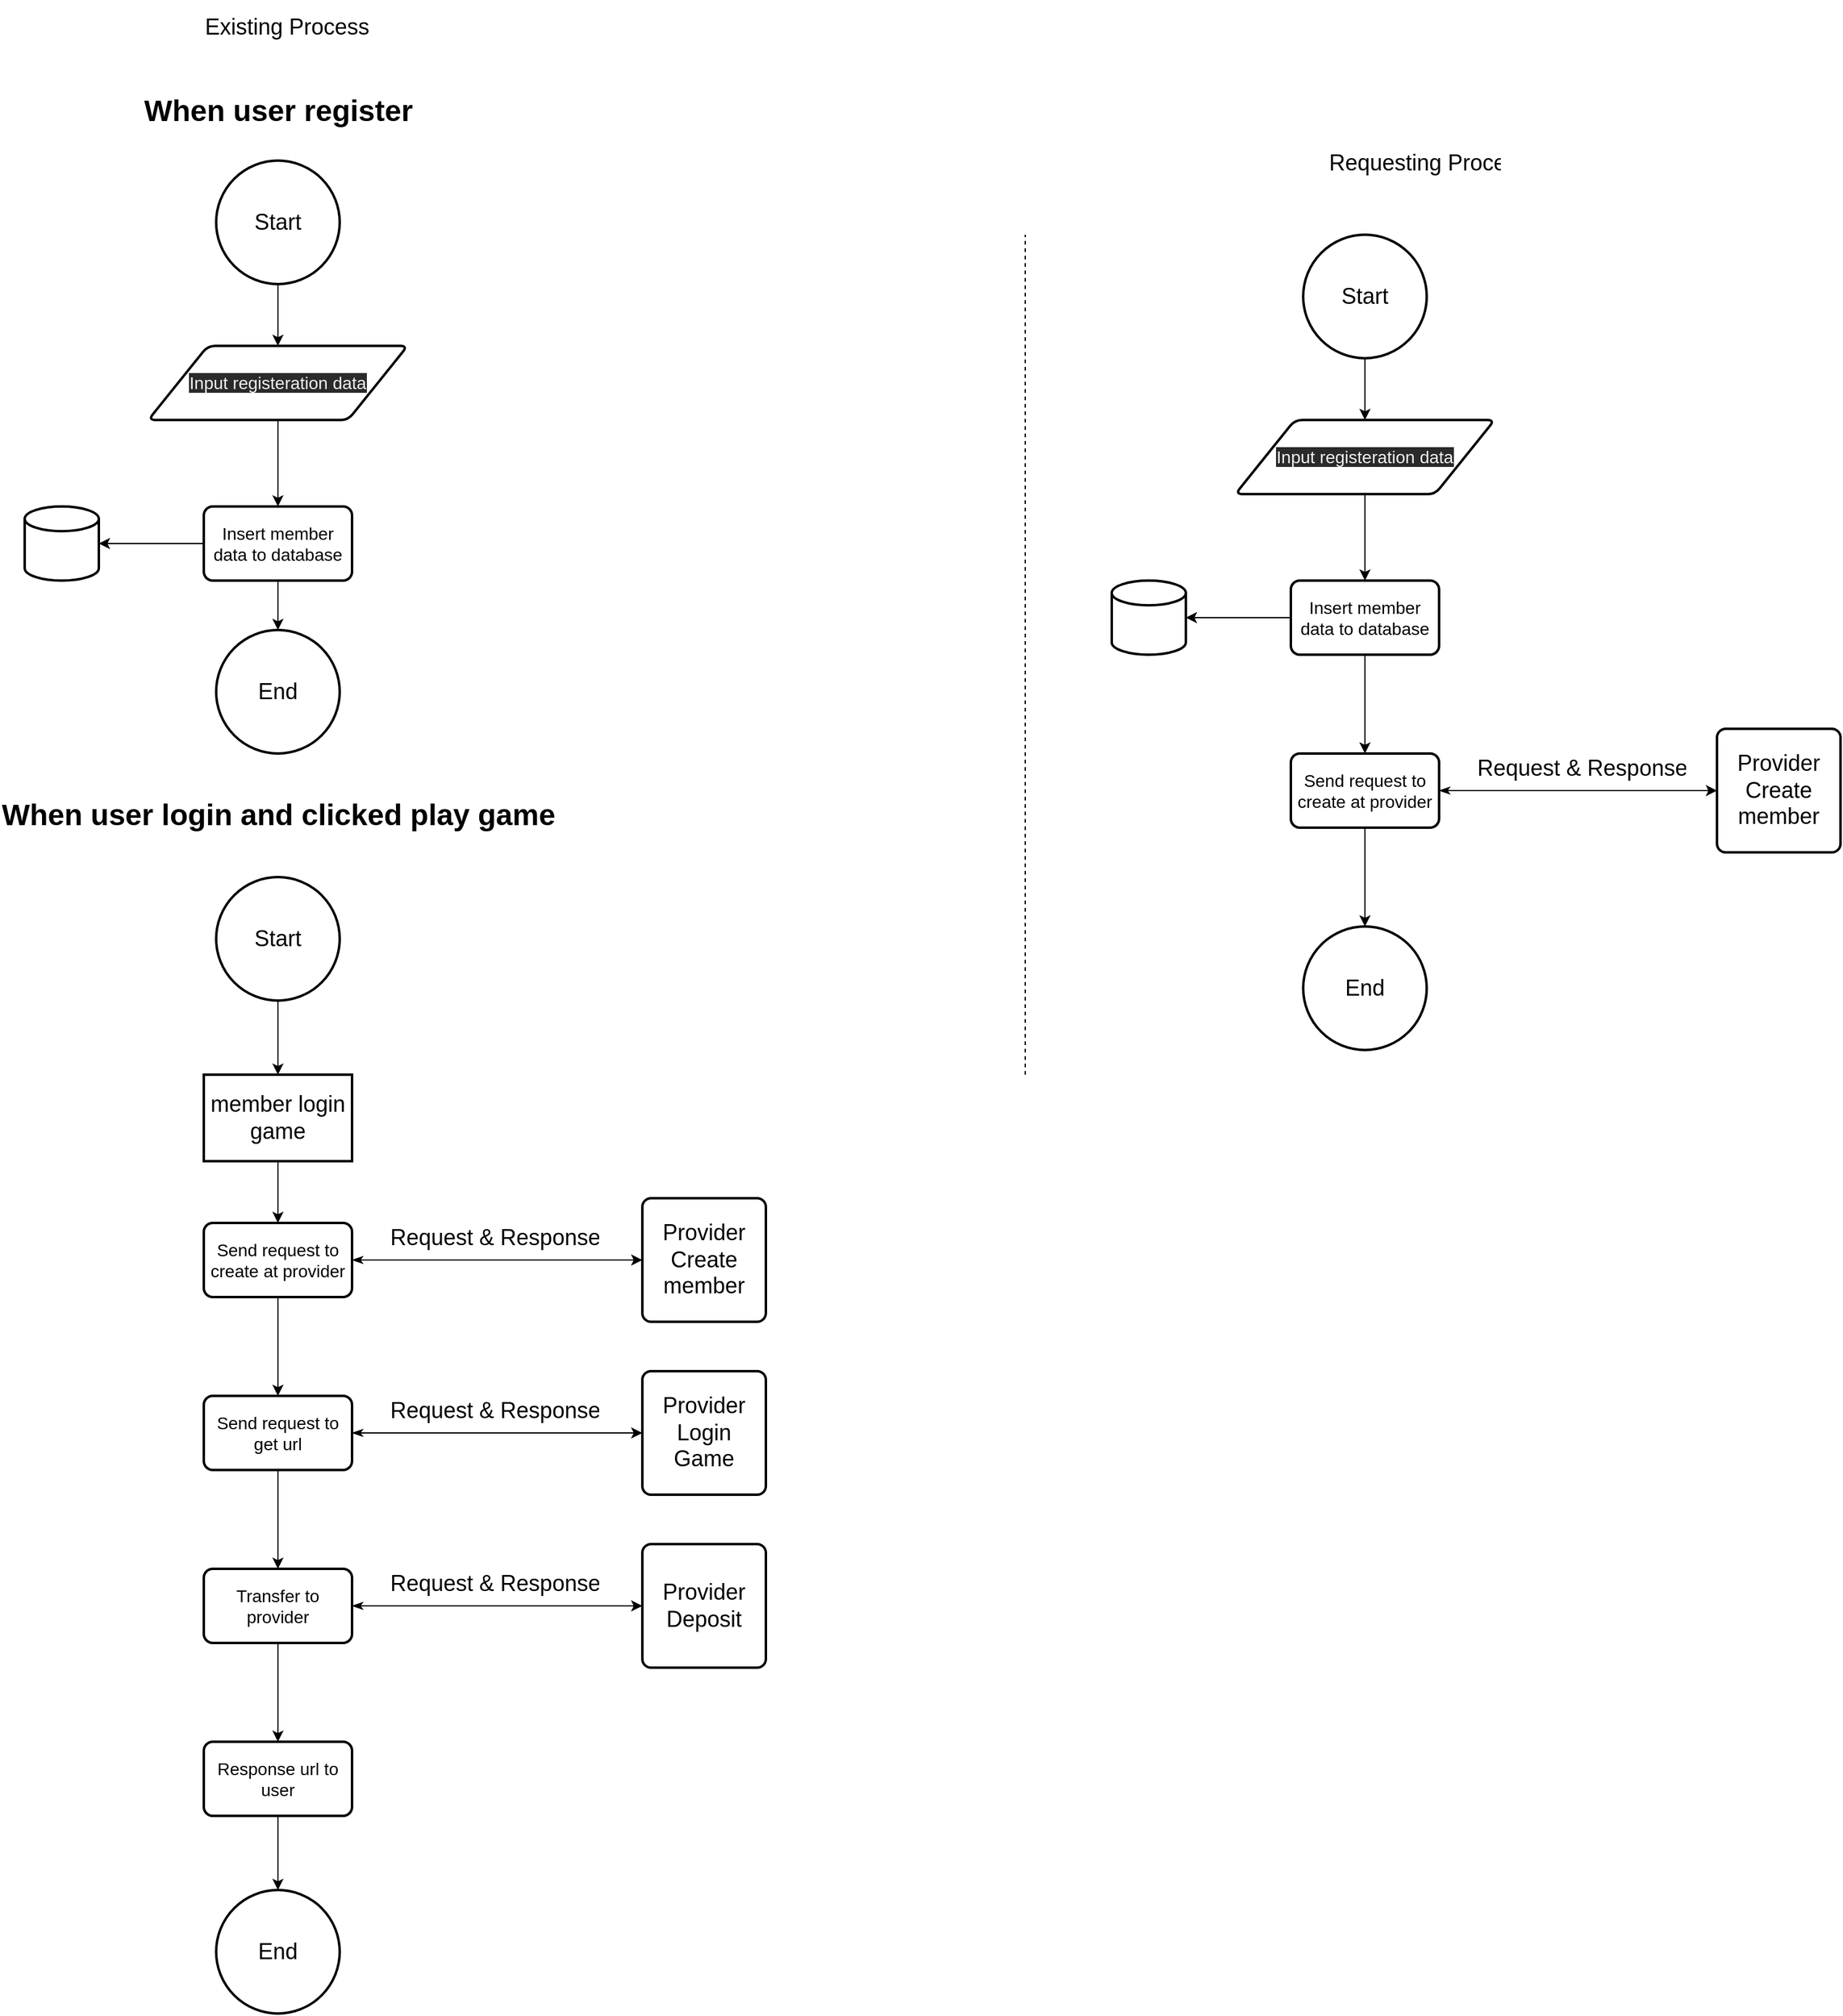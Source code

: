 <mxfile>
    <diagram id="qduowc7tr7HX0BWLe7qw" name="Page-1">
        <mxGraphModel dx="2200" dy="1431" grid="1" gridSize="10" guides="1" tooltips="1" connect="1" arrows="1" fold="1" page="0" pageScale="1" pageWidth="850" pageHeight="1100" math="0" shadow="0">
            <root>
                <mxCell id="0"/>
                <mxCell id="1" parent="0"/>
                <mxCell id="17" value="" style="edgeStyle=none;html=1;fontSize=14;" edge="1" parent="1" source="15" target="16">
                    <mxGeometry relative="1" as="geometry"/>
                </mxCell>
                <mxCell id="15" value="&#10;&#10;&lt;span style=&quot;color: rgb(240, 240, 240); font-family: helvetica; font-size: 14px; font-style: normal; font-weight: 400; letter-spacing: normal; text-align: center; text-indent: 0px; text-transform: none; word-spacing: 0px; background-color: rgb(42, 42, 42); display: inline; float: none;&quot;&gt;Input registeration data&lt;/span&gt;&#10;&#10;" style="shape=parallelogram;html=1;strokeWidth=2;perimeter=parallelogramPerimeter;whiteSpace=wrap;rounded=1;arcSize=12;size=0.23;fontSize=14;" vertex="1" parent="1">
                    <mxGeometry x="10" y="210" width="210" height="60" as="geometry"/>
                </mxCell>
                <mxCell id="19" value="" style="edgeStyle=none;html=1;fontSize=14;" edge="1" parent="1" source="16" target="18">
                    <mxGeometry relative="1" as="geometry"/>
                </mxCell>
                <mxCell id="21" value="" style="edgeStyle=none;html=1;fontSize=14;" edge="1" parent="1" source="16" target="41">
                    <mxGeometry relative="1" as="geometry">
                        <mxPoint x="115" y="470" as="targetPoint"/>
                    </mxGeometry>
                </mxCell>
                <mxCell id="16" value="Insert member data to database" style="whiteSpace=wrap;html=1;fontSize=14;strokeWidth=2;rounded=1;arcSize=12;" vertex="1" parent="1">
                    <mxGeometry x="55" y="340" width="120" height="60" as="geometry"/>
                </mxCell>
                <mxCell id="18" value="" style="strokeWidth=2;html=1;shape=mxgraph.flowchart.database;whiteSpace=wrap;fontSize=14;" vertex="1" parent="1">
                    <mxGeometry x="-90" y="340" width="60" height="60" as="geometry"/>
                </mxCell>
                <mxCell id="23" value="" style="edgeStyle=none;html=1;fontSize=14;" edge="1" parent="1" source="40" target="15">
                    <mxGeometry relative="1" as="geometry">
                        <mxPoint x="115" y="150" as="sourcePoint"/>
                    </mxGeometry>
                </mxCell>
                <mxCell id="24" value="" style="endArrow=none;dashed=1;html=1;fontSize=14;" edge="1" parent="1">
                    <mxGeometry width="50" height="50" relative="1" as="geometry">
                        <mxPoint x="720" y="800" as="sourcePoint"/>
                        <mxPoint x="720" y="120" as="targetPoint"/>
                    </mxGeometry>
                </mxCell>
                <mxCell id="25" value="Existing Process" style="text;strokeColor=none;fillColor=none;align=left;verticalAlign=middle;spacingLeft=4;spacingRight=4;overflow=hidden;points=[[0,0.5],[1,0.5]];portConstraint=eastwest;rotatable=0;fontSize=18;" vertex="1" parent="1">
                    <mxGeometry x="50" y="-70" width="150" height="40" as="geometry"/>
                </mxCell>
                <mxCell id="27" value="Requesting Process" style="text;strokeColor=none;fillColor=none;align=left;verticalAlign=middle;spacingLeft=4;spacingRight=4;overflow=hidden;points=[[0,0.5],[1,0.5]];portConstraint=eastwest;rotatable=0;fontSize=18;" vertex="1" parent="1">
                    <mxGeometry x="960" y="40" width="150" height="40" as="geometry"/>
                </mxCell>
                <mxCell id="40" value="Start" style="strokeWidth=2;html=1;shape=mxgraph.flowchart.start_2;whiteSpace=wrap;fontSize=18;" vertex="1" parent="1">
                    <mxGeometry x="65" y="60" width="100" height="100" as="geometry"/>
                </mxCell>
                <mxCell id="41" value="End" style="strokeWidth=2;html=1;shape=mxgraph.flowchart.start_2;whiteSpace=wrap;fontSize=18;" vertex="1" parent="1">
                    <mxGeometry x="65" y="440" width="100" height="100" as="geometry"/>
                </mxCell>
                <mxCell id="51" value="" style="edgeStyle=none;html=1;fontSize=14;" edge="1" parent="1" source="52" target="55">
                    <mxGeometry relative="1" as="geometry"/>
                </mxCell>
                <mxCell id="52" value="&#10;&#10;&lt;span style=&quot;color: rgb(240, 240, 240); font-family: helvetica; font-size: 14px; font-style: normal; font-weight: 400; letter-spacing: normal; text-align: center; text-indent: 0px; text-transform: none; word-spacing: 0px; background-color: rgb(42, 42, 42); display: inline; float: none;&quot;&gt;Input registeration data&lt;/span&gt;&#10;&#10;" style="shape=parallelogram;html=1;strokeWidth=2;perimeter=parallelogramPerimeter;whiteSpace=wrap;rounded=1;arcSize=12;size=0.23;fontSize=14;" vertex="1" parent="1">
                    <mxGeometry x="890" y="270" width="210" height="60" as="geometry"/>
                </mxCell>
                <mxCell id="53" value="" style="edgeStyle=none;html=1;fontSize=14;" edge="1" parent="1" source="55" target="56">
                    <mxGeometry relative="1" as="geometry"/>
                </mxCell>
                <mxCell id="61" value="" style="edgeStyle=none;html=1;fontSize=18;" edge="1" parent="1" source="55" target="60">
                    <mxGeometry relative="1" as="geometry"/>
                </mxCell>
                <mxCell id="55" value="Insert member data to database" style="whiteSpace=wrap;html=1;fontSize=14;strokeWidth=2;rounded=1;arcSize=12;" vertex="1" parent="1">
                    <mxGeometry x="935" y="400" width="120" height="60" as="geometry"/>
                </mxCell>
                <mxCell id="56" value="" style="strokeWidth=2;html=1;shape=mxgraph.flowchart.database;whiteSpace=wrap;fontSize=14;" vertex="1" parent="1">
                    <mxGeometry x="790" y="400" width="60" height="60" as="geometry"/>
                </mxCell>
                <mxCell id="57" value="" style="edgeStyle=none;html=1;fontSize=14;" edge="1" parent="1" source="58" target="52">
                    <mxGeometry relative="1" as="geometry">
                        <mxPoint x="995" y="210" as="sourcePoint"/>
                    </mxGeometry>
                </mxCell>
                <mxCell id="58" value="Start" style="strokeWidth=2;html=1;shape=mxgraph.flowchart.start_2;whiteSpace=wrap;fontSize=18;" vertex="1" parent="1">
                    <mxGeometry x="945" y="120" width="100" height="100" as="geometry"/>
                </mxCell>
                <mxCell id="59" value="End" style="strokeWidth=2;html=1;shape=mxgraph.flowchart.start_2;whiteSpace=wrap;fontSize=18;" vertex="1" parent="1">
                    <mxGeometry x="945" y="680" width="100" height="100" as="geometry"/>
                </mxCell>
                <mxCell id="62" value="" style="edgeStyle=none;html=1;fontSize=18;" edge="1" parent="1" source="60" target="59">
                    <mxGeometry relative="1" as="geometry"/>
                </mxCell>
                <mxCell id="64" style="edgeStyle=none;html=1;entryX=0;entryY=0.5;entryDx=0;entryDy=0;fontSize=18;startArrow=classicThin;startFill=1;" edge="1" parent="1" source="60" target="63">
                    <mxGeometry relative="1" as="geometry"/>
                </mxCell>
                <mxCell id="60" value="Send request to create at provider" style="whiteSpace=wrap;html=1;fontSize=14;strokeWidth=2;rounded=1;arcSize=12;" vertex="1" parent="1">
                    <mxGeometry x="935" y="540" width="120" height="60" as="geometry"/>
                </mxCell>
                <mxCell id="63" value="Provider&lt;br&gt;Create member" style="rounded=1;whiteSpace=wrap;html=1;absoluteArcSize=1;arcSize=14;strokeWidth=2;fontSize=18;" vertex="1" parent="1">
                    <mxGeometry x="1280" y="520" width="100" height="100" as="geometry"/>
                </mxCell>
                <mxCell id="65" value="Request &amp; Response" style="text;strokeColor=none;fillColor=none;align=left;verticalAlign=middle;spacingLeft=4;spacingRight=4;overflow=hidden;points=[[0,0.5],[1,0.5]];portConstraint=eastwest;rotatable=0;fontSize=18;" vertex="1" parent="1">
                    <mxGeometry x="1080" y="535" width="180" height="30" as="geometry"/>
                </mxCell>
                <mxCell id="66" value="" style="edgeStyle=none;html=1;fontSize=14;" edge="1" parent="1" target="76">
                    <mxGeometry relative="1" as="geometry">
                        <mxPoint x="115" y="850.0" as="sourcePoint"/>
                        <mxPoint x="115" y="920.0" as="targetPoint"/>
                    </mxGeometry>
                </mxCell>
                <mxCell id="81" style="edgeStyle=none;html=1;fontSize=18;startArrow=none;startFill=0;" edge="1" parent="1" source="73" target="79">
                    <mxGeometry relative="1" as="geometry"/>
                </mxCell>
                <mxCell id="73" value="Start" style="strokeWidth=2;html=1;shape=mxgraph.flowchart.start_2;whiteSpace=wrap;fontSize=18;" vertex="1" parent="1">
                    <mxGeometry x="65" y="640" width="100" height="100" as="geometry"/>
                </mxCell>
                <mxCell id="75" style="edgeStyle=none;html=1;entryX=0;entryY=0.5;entryDx=0;entryDy=0;fontSize=18;startArrow=classicThin;startFill=1;" edge="1" parent="1" source="76" target="77">
                    <mxGeometry relative="1" as="geometry"/>
                </mxCell>
                <mxCell id="84" value="" style="edgeStyle=none;html=1;fontSize=18;startArrow=none;startFill=0;" edge="1" parent="1" source="76" target="83">
                    <mxGeometry relative="1" as="geometry"/>
                </mxCell>
                <mxCell id="76" value="Send request to create at provider" style="whiteSpace=wrap;html=1;fontSize=14;strokeWidth=2;rounded=1;arcSize=12;" vertex="1" parent="1">
                    <mxGeometry x="55" y="920" width="120" height="60" as="geometry"/>
                </mxCell>
                <mxCell id="77" value="Provider&lt;br&gt;Create member" style="rounded=1;whiteSpace=wrap;html=1;absoluteArcSize=1;arcSize=14;strokeWidth=2;fontSize=18;" vertex="1" parent="1">
                    <mxGeometry x="410" y="900" width="100" height="100" as="geometry"/>
                </mxCell>
                <mxCell id="78" value="Request &amp; Response" style="text;strokeColor=none;fillColor=none;align=left;verticalAlign=middle;spacingLeft=4;spacingRight=4;overflow=hidden;points=[[0,0.5],[1,0.5]];portConstraint=eastwest;rotatable=0;fontSize=18;" vertex="1" parent="1">
                    <mxGeometry x="200" y="915" width="180" height="30" as="geometry"/>
                </mxCell>
                <mxCell id="79" value="member login game" style="whiteSpace=wrap;html=1;fontSize=18;strokeWidth=2;" vertex="1" parent="1">
                    <mxGeometry x="55" y="800" width="120" height="70" as="geometry"/>
                </mxCell>
                <mxCell id="89" value="" style="edgeStyle=none;html=1;fontSize=18;startArrow=none;startFill=0;" edge="1" parent="1" source="83" target="88">
                    <mxGeometry relative="1" as="geometry"/>
                </mxCell>
                <mxCell id="83" value="&lt;span&gt;Send request to get url&lt;/span&gt;" style="whiteSpace=wrap;html=1;fontSize=14;strokeWidth=2;rounded=1;arcSize=12;" vertex="1" parent="1">
                    <mxGeometry x="55" y="1060" width="120" height="60" as="geometry"/>
                </mxCell>
                <mxCell id="85" style="edgeStyle=none;html=1;entryX=0;entryY=0.5;entryDx=0;entryDy=0;fontSize=18;startArrow=classicThin;startFill=1;" edge="1" parent="1" target="86" source="83">
                    <mxGeometry relative="1" as="geometry">
                        <mxPoint x="165" y="1090" as="sourcePoint"/>
                    </mxGeometry>
                </mxCell>
                <mxCell id="86" value="Provider&lt;br&gt;Login Game" style="rounded=1;whiteSpace=wrap;html=1;absoluteArcSize=1;arcSize=14;strokeWidth=2;fontSize=18;" vertex="1" parent="1">
                    <mxGeometry x="410" y="1040" width="100" height="100" as="geometry"/>
                </mxCell>
                <mxCell id="87" value="Request &amp; Response" style="text;strokeColor=none;fillColor=none;align=left;verticalAlign=middle;spacingLeft=4;spacingRight=4;overflow=hidden;points=[[0,0.5],[1,0.5]];portConstraint=eastwest;rotatable=0;fontSize=18;" vertex="1" parent="1">
                    <mxGeometry x="200" y="1055" width="180" height="30" as="geometry"/>
                </mxCell>
                <mxCell id="94" value="" style="edgeStyle=none;html=1;fontSize=18;startArrow=none;startFill=0;" edge="1" parent="1" source="88" target="93">
                    <mxGeometry relative="1" as="geometry"/>
                </mxCell>
                <mxCell id="88" value="Transfer to provider" style="whiteSpace=wrap;html=1;fontSize=14;strokeWidth=2;rounded=1;arcSize=12;" vertex="1" parent="1">
                    <mxGeometry x="55" y="1200" width="120" height="60" as="geometry"/>
                </mxCell>
                <mxCell id="90" style="edgeStyle=none;html=1;entryX=0;entryY=0.5;entryDx=0;entryDy=0;fontSize=18;startArrow=classicThin;startFill=1;" edge="1" parent="1" target="91" source="88">
                    <mxGeometry relative="1" as="geometry">
                        <mxPoint x="175" y="1230" as="sourcePoint"/>
                    </mxGeometry>
                </mxCell>
                <mxCell id="91" value="Provider&lt;br&gt;Deposit" style="rounded=1;whiteSpace=wrap;html=1;absoluteArcSize=1;arcSize=14;strokeWidth=2;fontSize=18;" vertex="1" parent="1">
                    <mxGeometry x="410" y="1180" width="100" height="100" as="geometry"/>
                </mxCell>
                <mxCell id="92" value="Request &amp; Response" style="text;strokeColor=none;fillColor=none;align=left;verticalAlign=middle;spacingLeft=4;spacingRight=4;overflow=hidden;points=[[0,0.5],[1,0.5]];portConstraint=eastwest;rotatable=0;fontSize=18;" vertex="1" parent="1">
                    <mxGeometry x="200" y="1195" width="180" height="30" as="geometry"/>
                </mxCell>
                <mxCell id="96" value="" style="edgeStyle=none;html=1;fontSize=18;startArrow=none;startFill=0;" edge="1" parent="1" source="93" target="95">
                    <mxGeometry relative="1" as="geometry"/>
                </mxCell>
                <mxCell id="93" value="Response url to user" style="whiteSpace=wrap;html=1;fontSize=14;strokeWidth=2;rounded=1;arcSize=12;" vertex="1" parent="1">
                    <mxGeometry x="55" y="1340" width="120" height="60" as="geometry"/>
                </mxCell>
                <mxCell id="95" value="End" style="strokeWidth=2;html=1;shape=mxgraph.flowchart.start_2;whiteSpace=wrap;fontSize=18;" vertex="1" parent="1">
                    <mxGeometry x="65" y="1460" width="100" height="100" as="geometry"/>
                </mxCell>
                <mxCell id="97" value="When user login and clicked play game" style="text;strokeColor=none;fillColor=none;html=1;fontSize=24;fontStyle=1;verticalAlign=middle;align=center;" vertex="1" parent="1">
                    <mxGeometry x="-110" y="570" width="450" height="40" as="geometry"/>
                </mxCell>
                <mxCell id="98" value="When user register" style="text;strokeColor=none;fillColor=none;html=1;fontSize=24;fontStyle=1;verticalAlign=middle;align=center;" vertex="1" parent="1">
                    <mxGeometry x="-5" width="240" height="40" as="geometry"/>
                </mxCell>
            </root>
        </mxGraphModel>
    </diagram>
</mxfile>